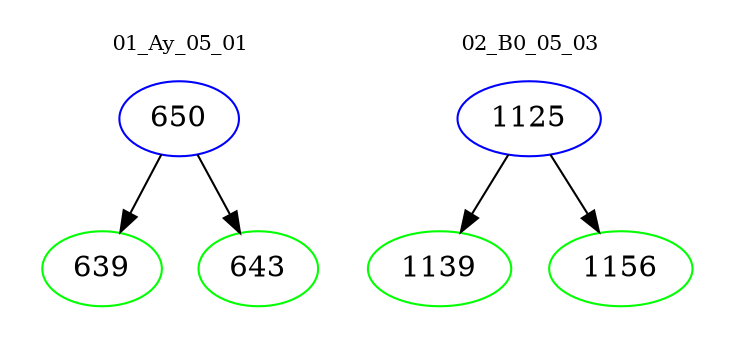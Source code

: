 digraph{
subgraph cluster_0 {
color = white
label = "01_Ay_05_01";
fontsize=10;
T0_650 [label="650", color="blue"]
T0_650 -> T0_639 [color="black"]
T0_639 [label="639", color="green"]
T0_650 -> T0_643 [color="black"]
T0_643 [label="643", color="green"]
}
subgraph cluster_1 {
color = white
label = "02_B0_05_03";
fontsize=10;
T1_1125 [label="1125", color="blue"]
T1_1125 -> T1_1139 [color="black"]
T1_1139 [label="1139", color="green"]
T1_1125 -> T1_1156 [color="black"]
T1_1156 [label="1156", color="green"]
}
}
